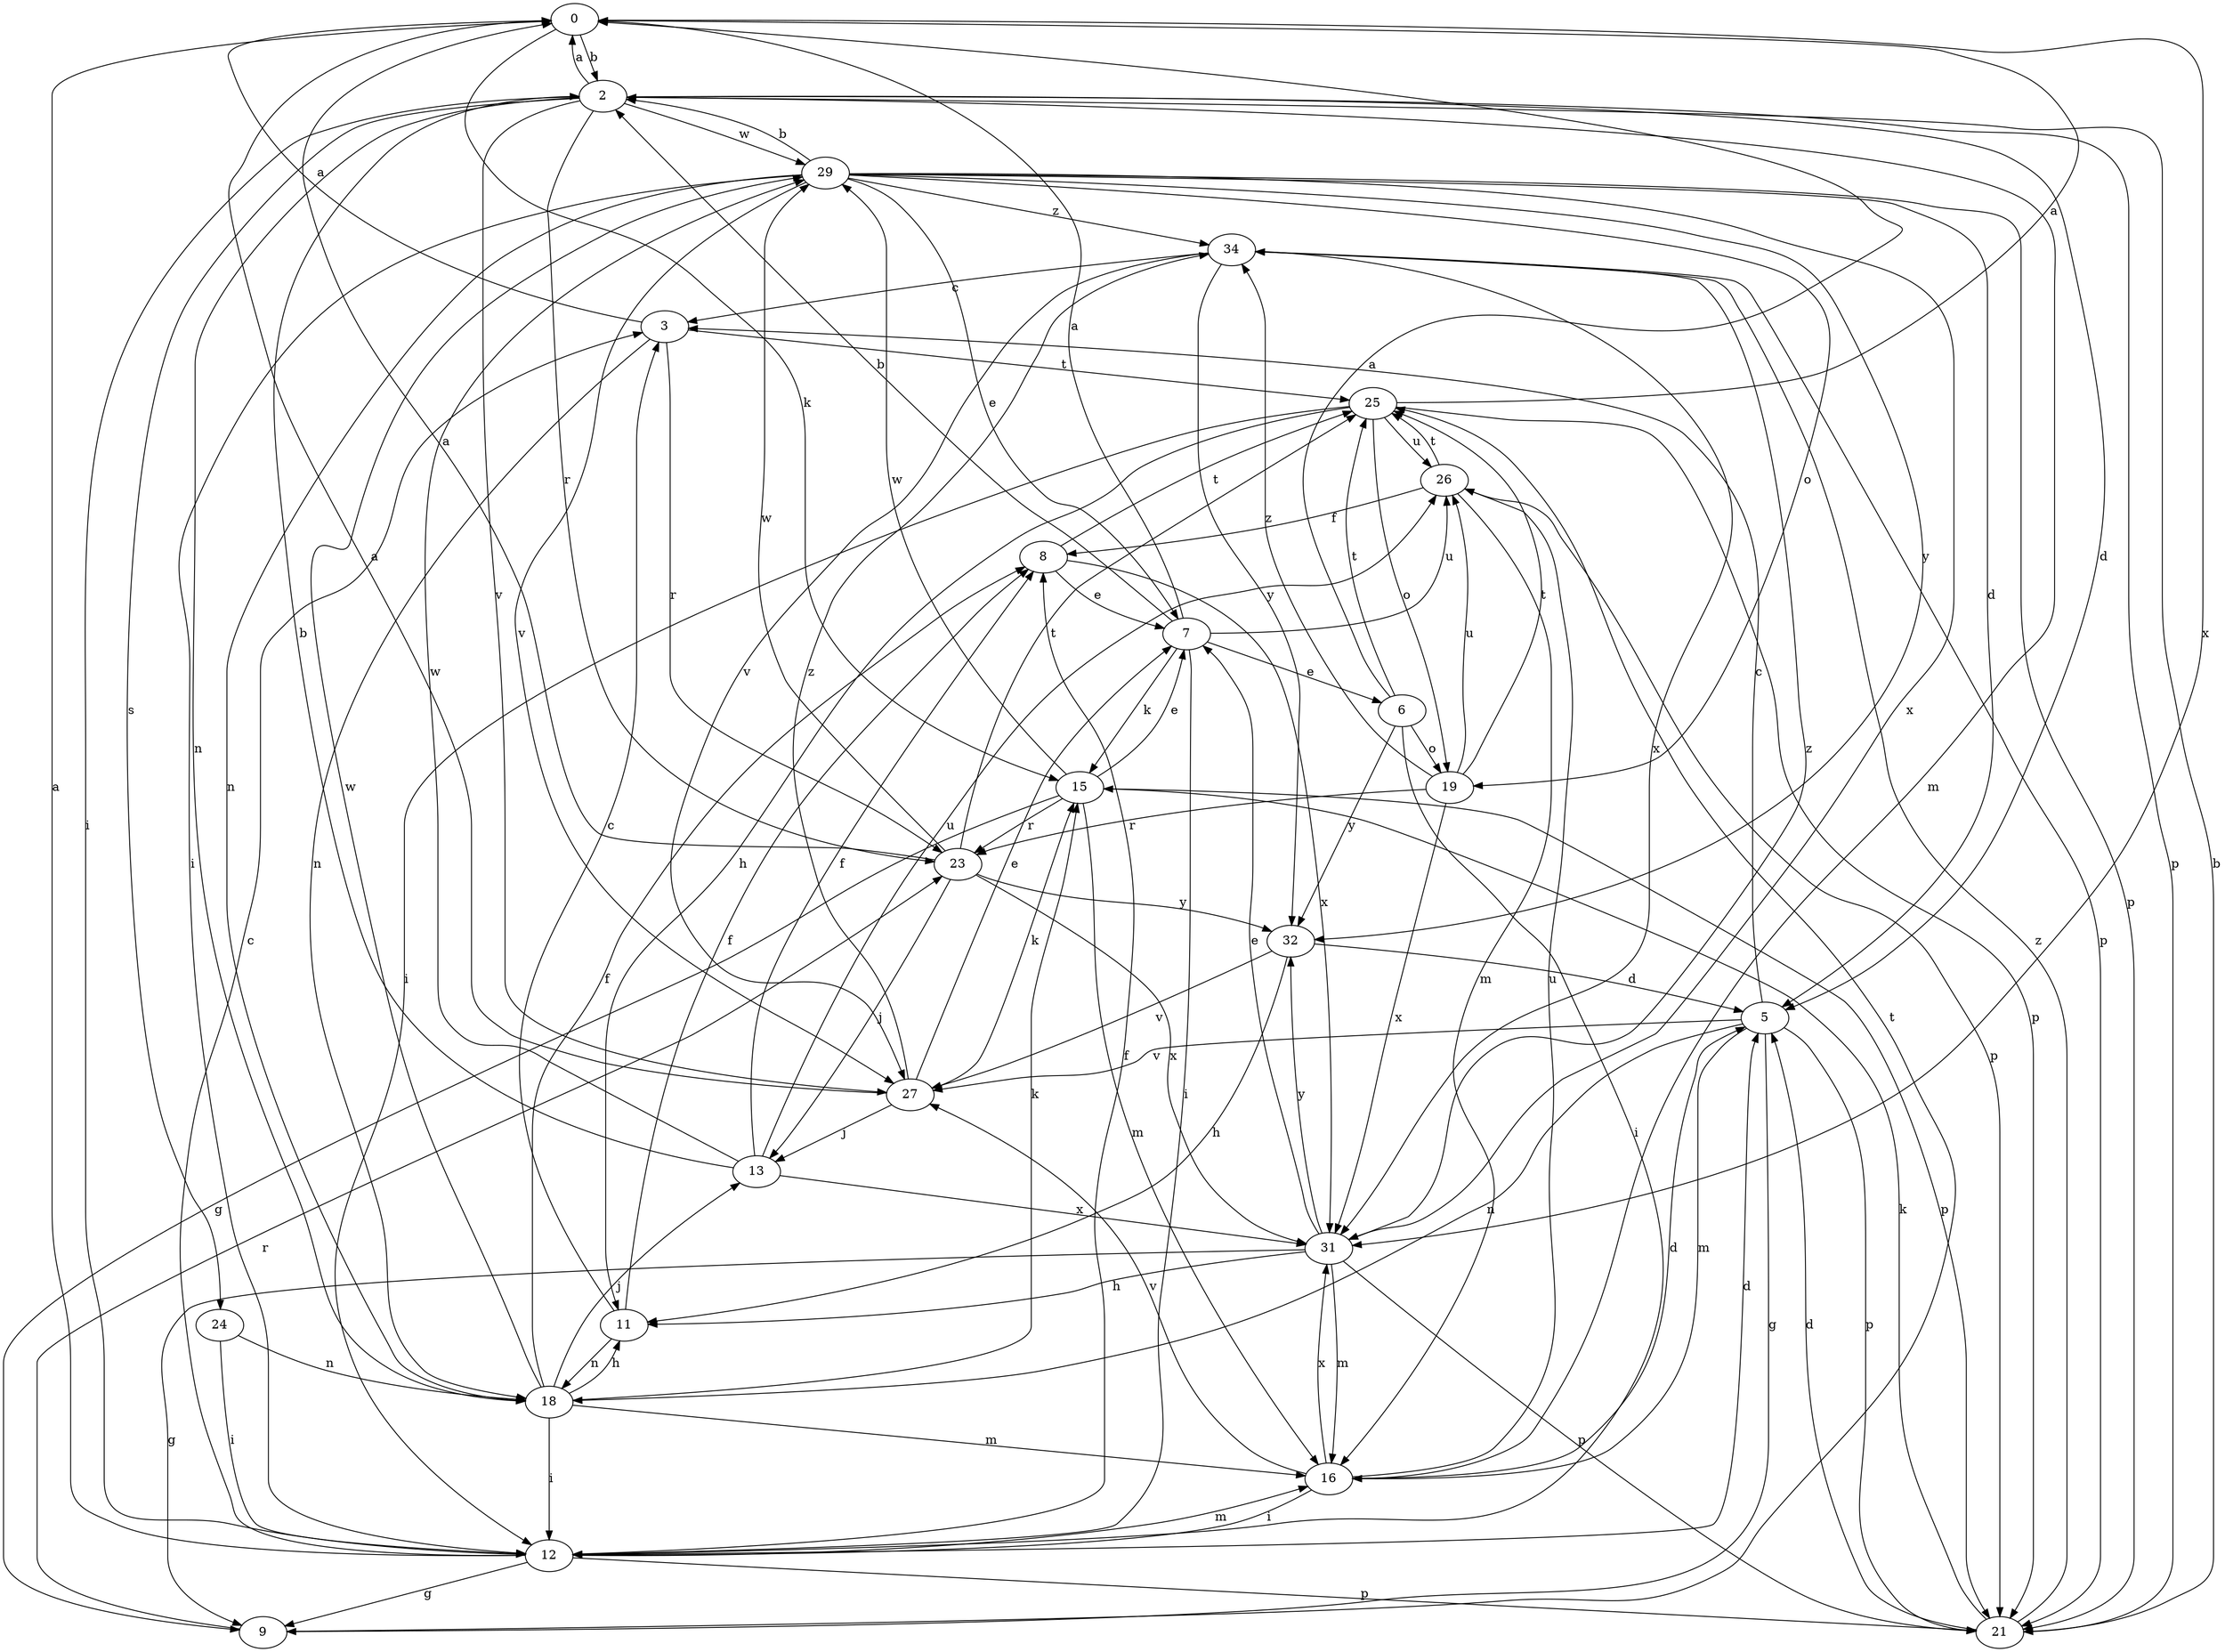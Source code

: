 strict digraph  {
0;
2;
3;
5;
6;
7;
8;
9;
11;
12;
13;
15;
16;
18;
19;
21;
23;
24;
25;
26;
27;
29;
31;
32;
34;
0 -> 2  [label=b];
0 -> 15  [label=k];
0 -> 31  [label=x];
2 -> 0  [label=a];
2 -> 5  [label=d];
2 -> 12  [label=i];
2 -> 16  [label=m];
2 -> 18  [label=n];
2 -> 21  [label=p];
2 -> 23  [label=r];
2 -> 24  [label=s];
2 -> 27  [label=v];
2 -> 29  [label=w];
3 -> 0  [label=a];
3 -> 18  [label=n];
3 -> 23  [label=r];
3 -> 25  [label=t];
5 -> 3  [label=c];
5 -> 9  [label=g];
5 -> 16  [label=m];
5 -> 18  [label=n];
5 -> 21  [label=p];
5 -> 27  [label=v];
6 -> 0  [label=a];
6 -> 12  [label=i];
6 -> 19  [label=o];
6 -> 25  [label=t];
6 -> 32  [label=y];
7 -> 0  [label=a];
7 -> 2  [label=b];
7 -> 6  [label=e];
7 -> 12  [label=i];
7 -> 15  [label=k];
7 -> 26  [label=u];
8 -> 7  [label=e];
8 -> 25  [label=t];
8 -> 31  [label=x];
9 -> 23  [label=r];
9 -> 25  [label=t];
11 -> 3  [label=c];
11 -> 8  [label=f];
11 -> 18  [label=n];
12 -> 0  [label=a];
12 -> 3  [label=c];
12 -> 5  [label=d];
12 -> 8  [label=f];
12 -> 9  [label=g];
12 -> 16  [label=m];
12 -> 21  [label=p];
13 -> 2  [label=b];
13 -> 8  [label=f];
13 -> 26  [label=u];
13 -> 29  [label=w];
13 -> 31  [label=x];
15 -> 7  [label=e];
15 -> 9  [label=g];
15 -> 16  [label=m];
15 -> 21  [label=p];
15 -> 23  [label=r];
15 -> 29  [label=w];
16 -> 5  [label=d];
16 -> 12  [label=i];
16 -> 26  [label=u];
16 -> 27  [label=v];
16 -> 31  [label=x];
18 -> 8  [label=f];
18 -> 11  [label=h];
18 -> 12  [label=i];
18 -> 13  [label=j];
18 -> 15  [label=k];
18 -> 16  [label=m];
18 -> 29  [label=w];
19 -> 23  [label=r];
19 -> 25  [label=t];
19 -> 26  [label=u];
19 -> 31  [label=x];
19 -> 34  [label=z];
21 -> 2  [label=b];
21 -> 5  [label=d];
21 -> 15  [label=k];
21 -> 34  [label=z];
23 -> 0  [label=a];
23 -> 13  [label=j];
23 -> 25  [label=t];
23 -> 29  [label=w];
23 -> 31  [label=x];
23 -> 32  [label=y];
24 -> 12  [label=i];
24 -> 18  [label=n];
25 -> 0  [label=a];
25 -> 11  [label=h];
25 -> 12  [label=i];
25 -> 19  [label=o];
25 -> 21  [label=p];
25 -> 26  [label=u];
26 -> 8  [label=f];
26 -> 16  [label=m];
26 -> 21  [label=p];
26 -> 25  [label=t];
27 -> 0  [label=a];
27 -> 7  [label=e];
27 -> 13  [label=j];
27 -> 15  [label=k];
27 -> 34  [label=z];
29 -> 2  [label=b];
29 -> 5  [label=d];
29 -> 7  [label=e];
29 -> 12  [label=i];
29 -> 18  [label=n];
29 -> 19  [label=o];
29 -> 21  [label=p];
29 -> 27  [label=v];
29 -> 31  [label=x];
29 -> 32  [label=y];
29 -> 34  [label=z];
31 -> 7  [label=e];
31 -> 9  [label=g];
31 -> 11  [label=h];
31 -> 16  [label=m];
31 -> 21  [label=p];
31 -> 32  [label=y];
31 -> 34  [label=z];
32 -> 5  [label=d];
32 -> 11  [label=h];
32 -> 27  [label=v];
34 -> 3  [label=c];
34 -> 21  [label=p];
34 -> 27  [label=v];
34 -> 31  [label=x];
34 -> 32  [label=y];
}
